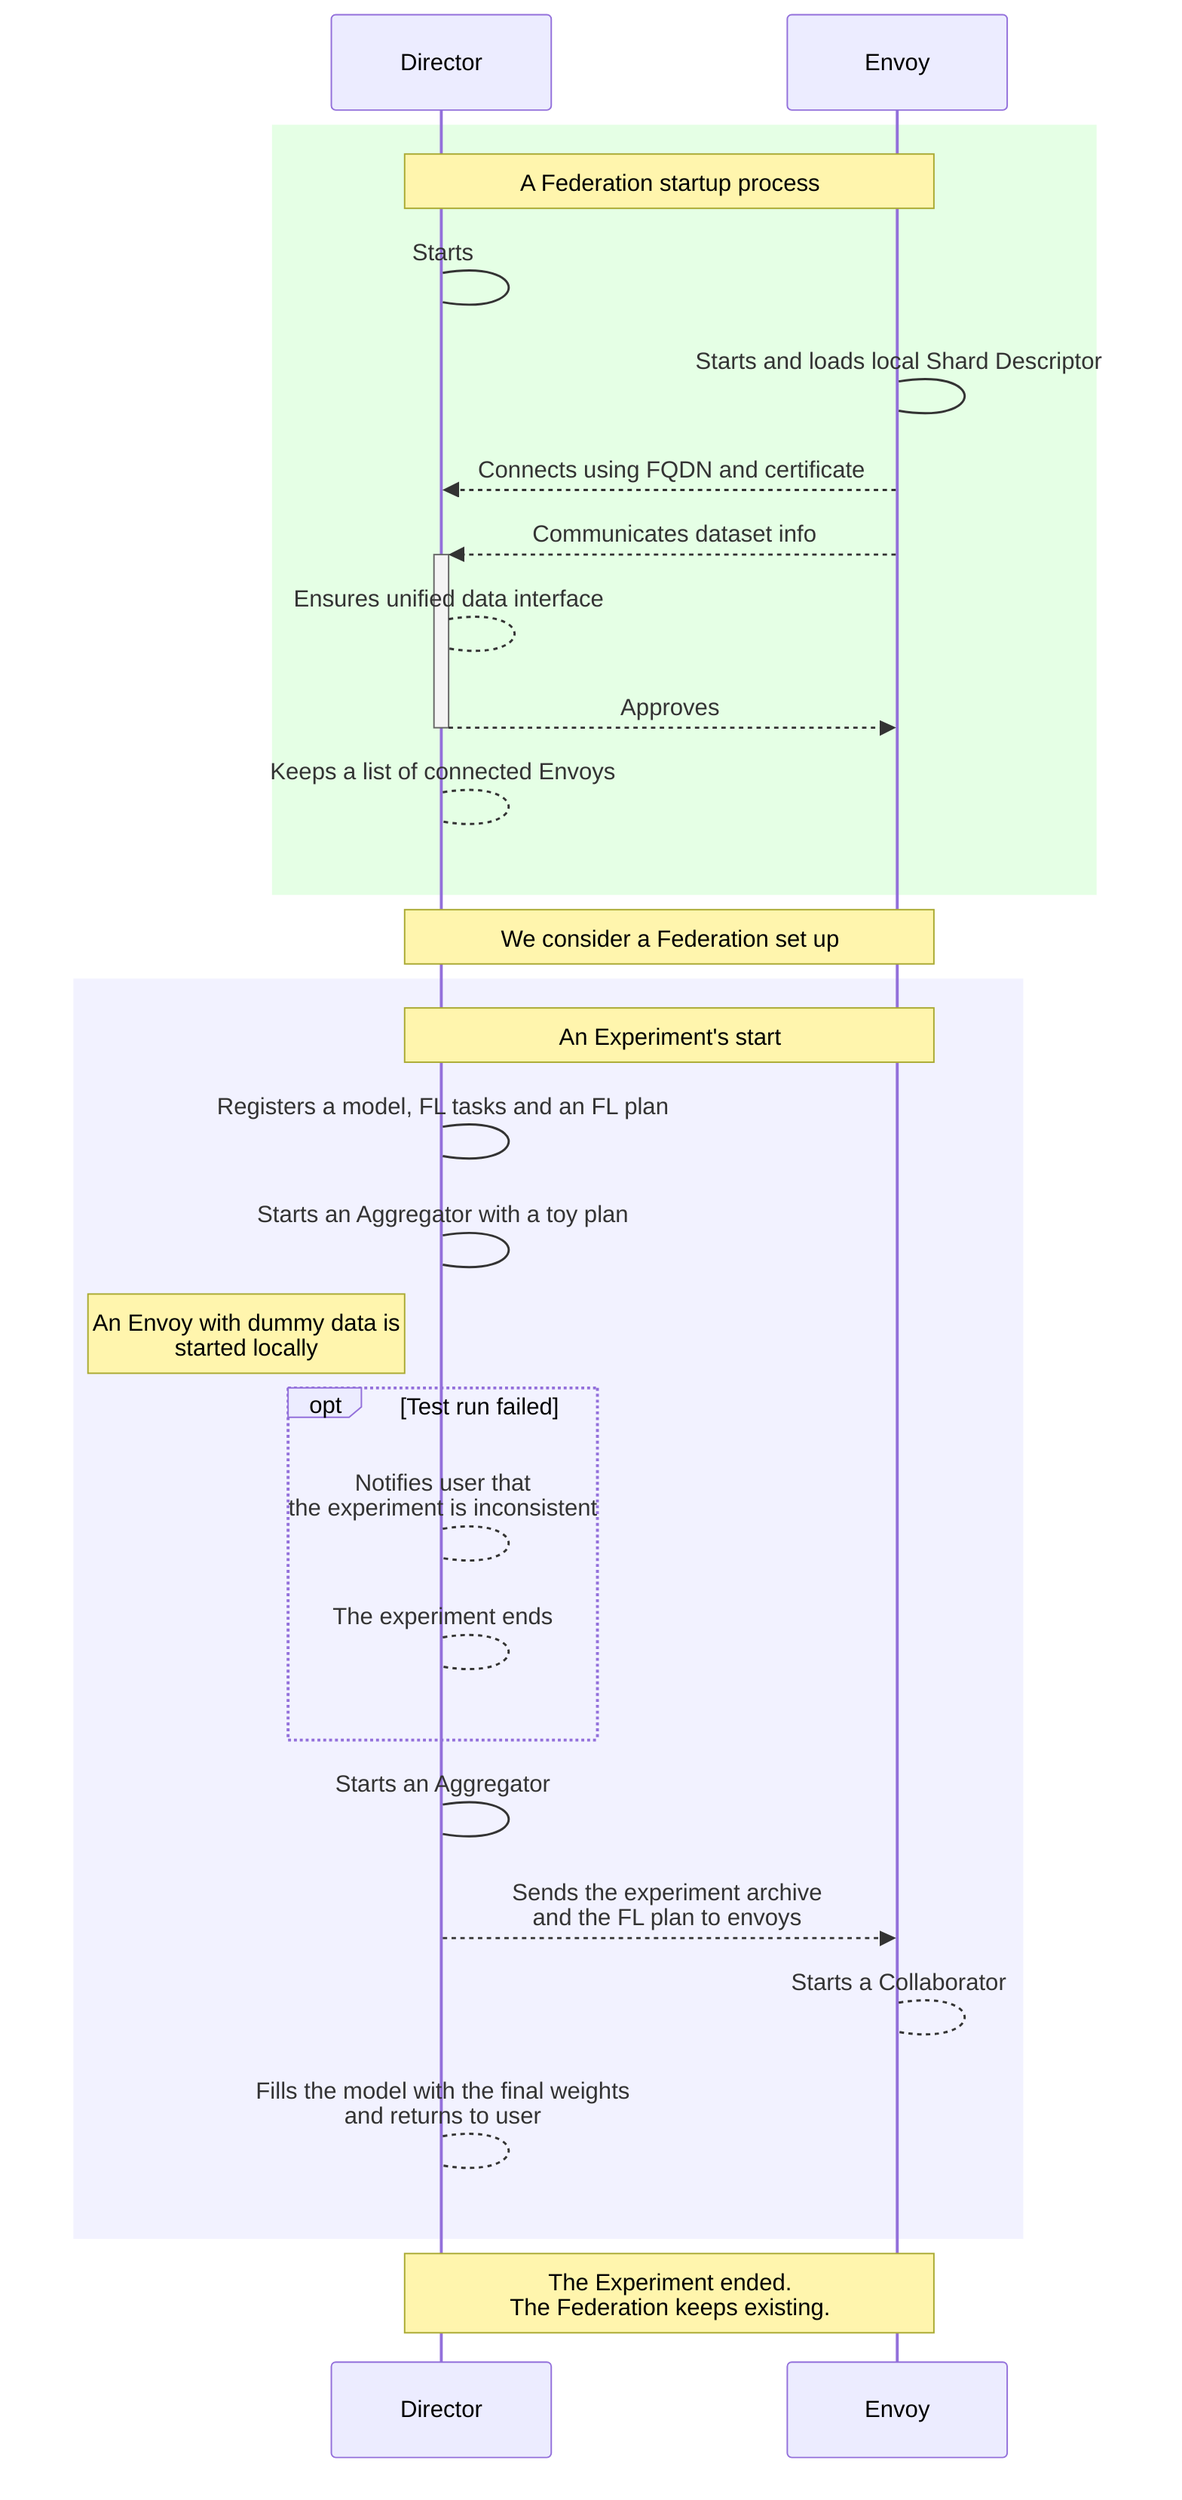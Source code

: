 sequenceDiagram
    participant D as Director
    participant E as Envoy
    rect rgb(0, 255, 0,.1)
        Note over D,E: A Federation startup process
        D->D: Starts
        E->E: Starts and loads local Shard Descriptor
        E-->>D: Connects using FQDN and certificate
        E-->>+D: Communicates dataset info
        D-->D: Ensures unified data interface
        D-->>-E: Approves
        D-->D: Keeps a list of connected Envoys
        
    end
    Note over D,E: We consider a Federation set up
    rect rgb(0, 0, 255,.05)
        Note over D,E: An Experiment's start
        D->D: Registers a model, FL tasks and an FL plan
        D->D:Starts an Aggregator with a toy plan
        Note left of D: An Envoy with dummy data is <br>started locally
        opt Test run failed
            D-->D: Notifies user that <br>the experiment is inconsistent
            D-->D: The experiment ends
        end
        D->D: Starts an Aggregator
        D-->>E: Sends the experiment archive <br>and the FL plan to envoys
        E-->E: Starts a Collaborator
        D-->D: Fills the model with the final weights <br>and returns to user
    end
    Note over D,E: The Experiment ended. <br> The Federation keeps existing.